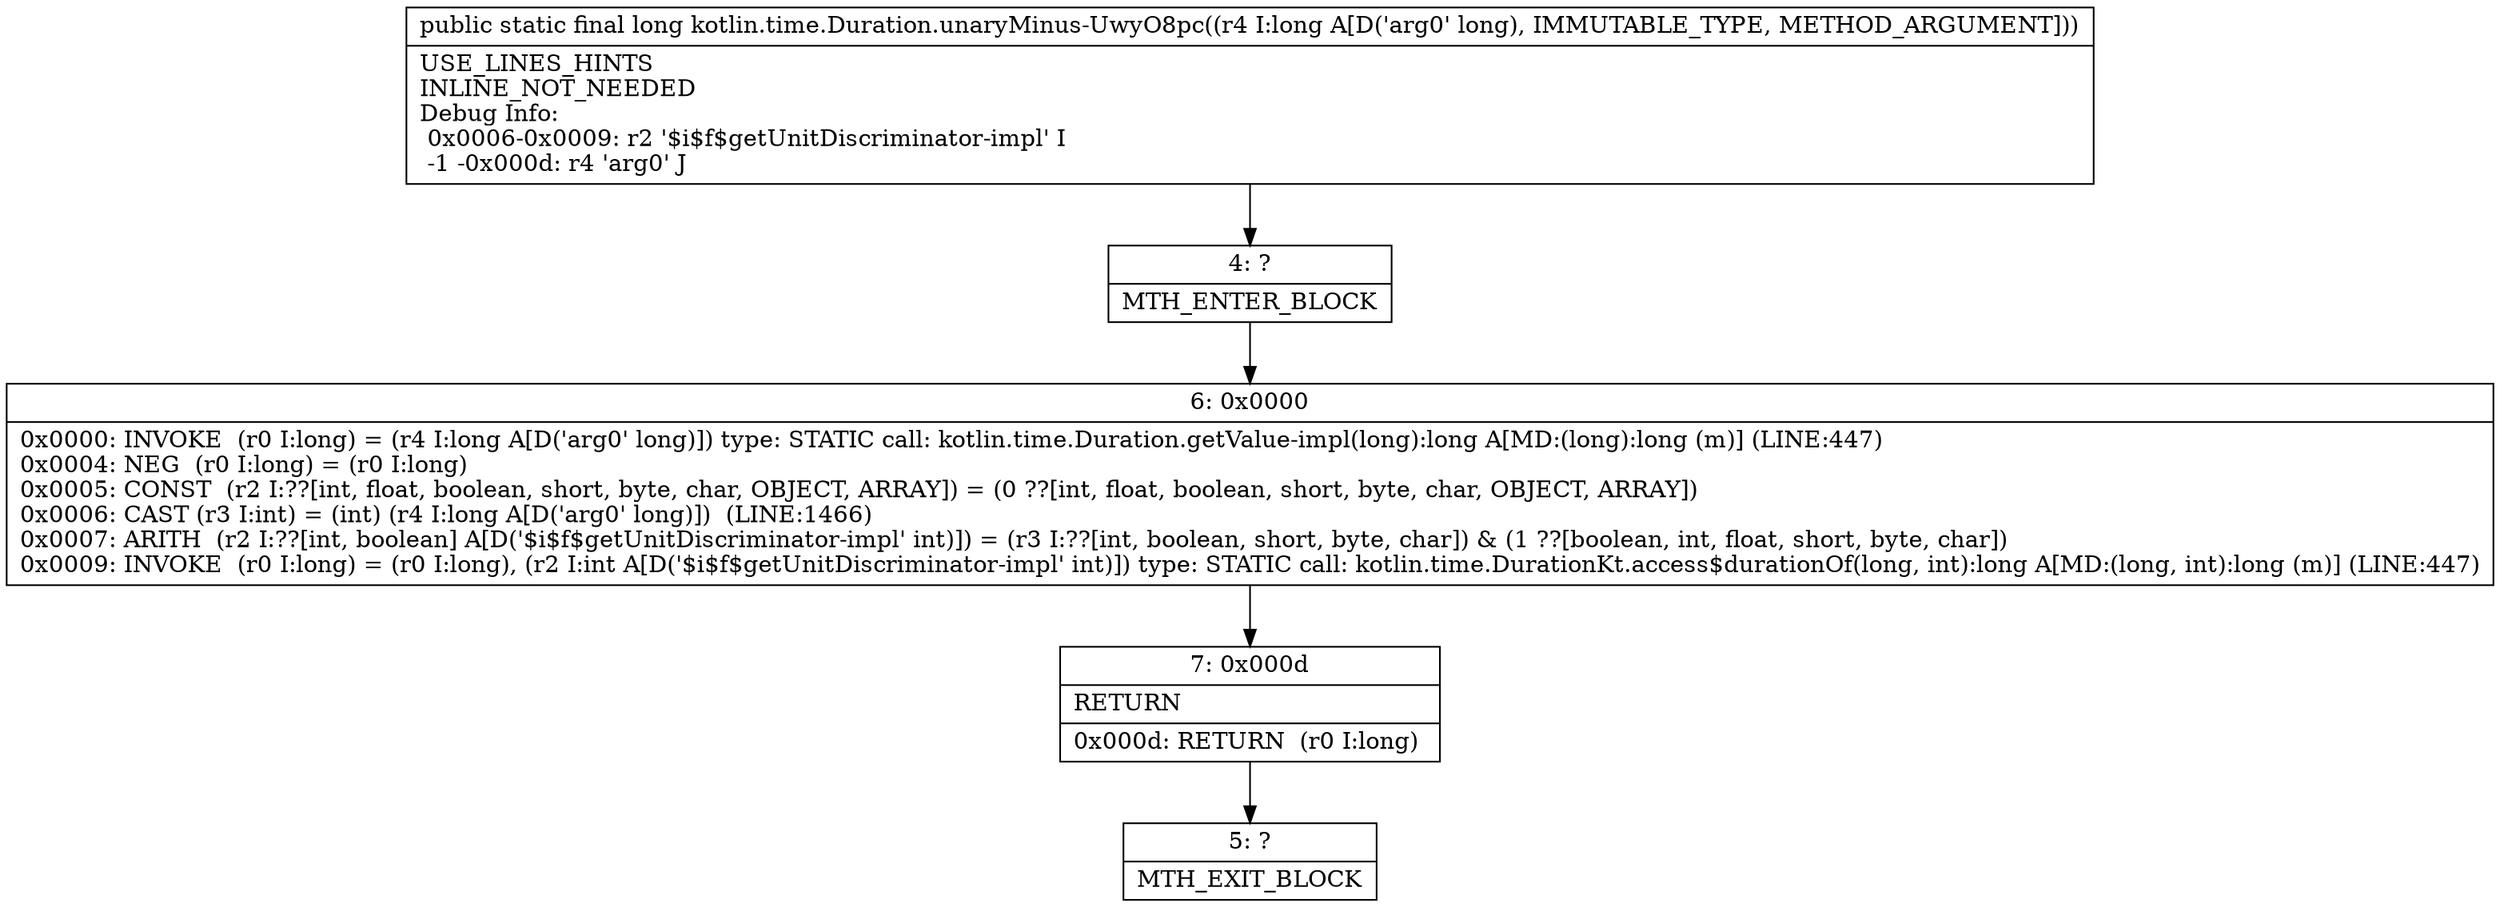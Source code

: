 digraph "CFG forkotlin.time.Duration.unaryMinus\-UwyO8pc(J)J" {
Node_4 [shape=record,label="{4\:\ ?|MTH_ENTER_BLOCK\l}"];
Node_6 [shape=record,label="{6\:\ 0x0000|0x0000: INVOKE  (r0 I:long) = (r4 I:long A[D('arg0' long)]) type: STATIC call: kotlin.time.Duration.getValue\-impl(long):long A[MD:(long):long (m)] (LINE:447)\l0x0004: NEG  (r0 I:long) = (r0 I:long) \l0x0005: CONST  (r2 I:??[int, float, boolean, short, byte, char, OBJECT, ARRAY]) = (0 ??[int, float, boolean, short, byte, char, OBJECT, ARRAY]) \l0x0006: CAST (r3 I:int) = (int) (r4 I:long A[D('arg0' long)])  (LINE:1466)\l0x0007: ARITH  (r2 I:??[int, boolean] A[D('$i$f$getUnitDiscriminator\-impl' int)]) = (r3 I:??[int, boolean, short, byte, char]) & (1 ??[boolean, int, float, short, byte, char]) \l0x0009: INVOKE  (r0 I:long) = (r0 I:long), (r2 I:int A[D('$i$f$getUnitDiscriminator\-impl' int)]) type: STATIC call: kotlin.time.DurationKt.access$durationOf(long, int):long A[MD:(long, int):long (m)] (LINE:447)\l}"];
Node_7 [shape=record,label="{7\:\ 0x000d|RETURN\l|0x000d: RETURN  (r0 I:long) \l}"];
Node_5 [shape=record,label="{5\:\ ?|MTH_EXIT_BLOCK\l}"];
MethodNode[shape=record,label="{public static final long kotlin.time.Duration.unaryMinus\-UwyO8pc((r4 I:long A[D('arg0' long), IMMUTABLE_TYPE, METHOD_ARGUMENT]))  | USE_LINES_HINTS\lINLINE_NOT_NEEDED\lDebug Info:\l  0x0006\-0x0009: r2 '$i$f$getUnitDiscriminator\-impl' I\l  \-1 \-0x000d: r4 'arg0' J\l}"];
MethodNode -> Node_4;Node_4 -> Node_6;
Node_6 -> Node_7;
Node_7 -> Node_5;
}

